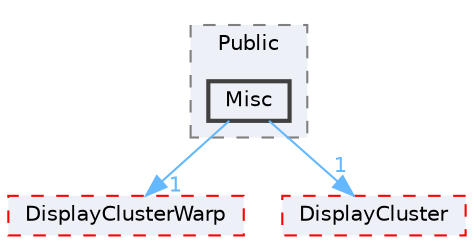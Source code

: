 digraph "Misc"
{
 // INTERACTIVE_SVG=YES
 // LATEX_PDF_SIZE
  bgcolor="transparent";
  edge [fontname=Helvetica,fontsize=10,labelfontname=Helvetica,labelfontsize=10];
  node [fontname=Helvetica,fontsize=10,shape=box,height=0.2,width=0.4];
  compound=true
  subgraph clusterdir_2149c38726ea9ca217792741d64f2ce8 {
    graph [ bgcolor="#edf0f7", pencolor="grey50", label="Public", fontname=Helvetica,fontsize=10 style="filled,dashed", URL="dir_2149c38726ea9ca217792741d64f2ce8.html",tooltip=""]
  dir_1075def5b22640a273c61e056b955985 [label="Misc", fillcolor="#edf0f7", color="grey25", style="filled,bold", URL="dir_1075def5b22640a273c61e056b955985.html",tooltip=""];
  }
  dir_52b965c3c783bb902f13f2edd38d51f0 [label="DisplayClusterWarp", fillcolor="#edf0f7", color="red", style="filled,dashed", URL="dir_52b965c3c783bb902f13f2edd38d51f0.html",tooltip=""];
  dir_d83c855bf8b66896400089d2317d0824 [label="DisplayCluster", fillcolor="#edf0f7", color="red", style="filled,dashed", URL="dir_d83c855bf8b66896400089d2317d0824.html",tooltip=""];
  dir_1075def5b22640a273c61e056b955985->dir_52b965c3c783bb902f13f2edd38d51f0 [headlabel="1", labeldistance=1.5 headhref="dir_000644_000336.html" href="dir_000644_000336.html" color="steelblue1" fontcolor="steelblue1"];
  dir_1075def5b22640a273c61e056b955985->dir_d83c855bf8b66896400089d2317d0824 [headlabel="1", labeldistance=1.5 headhref="dir_000644_000316.html" href="dir_000644_000316.html" color="steelblue1" fontcolor="steelblue1"];
}
